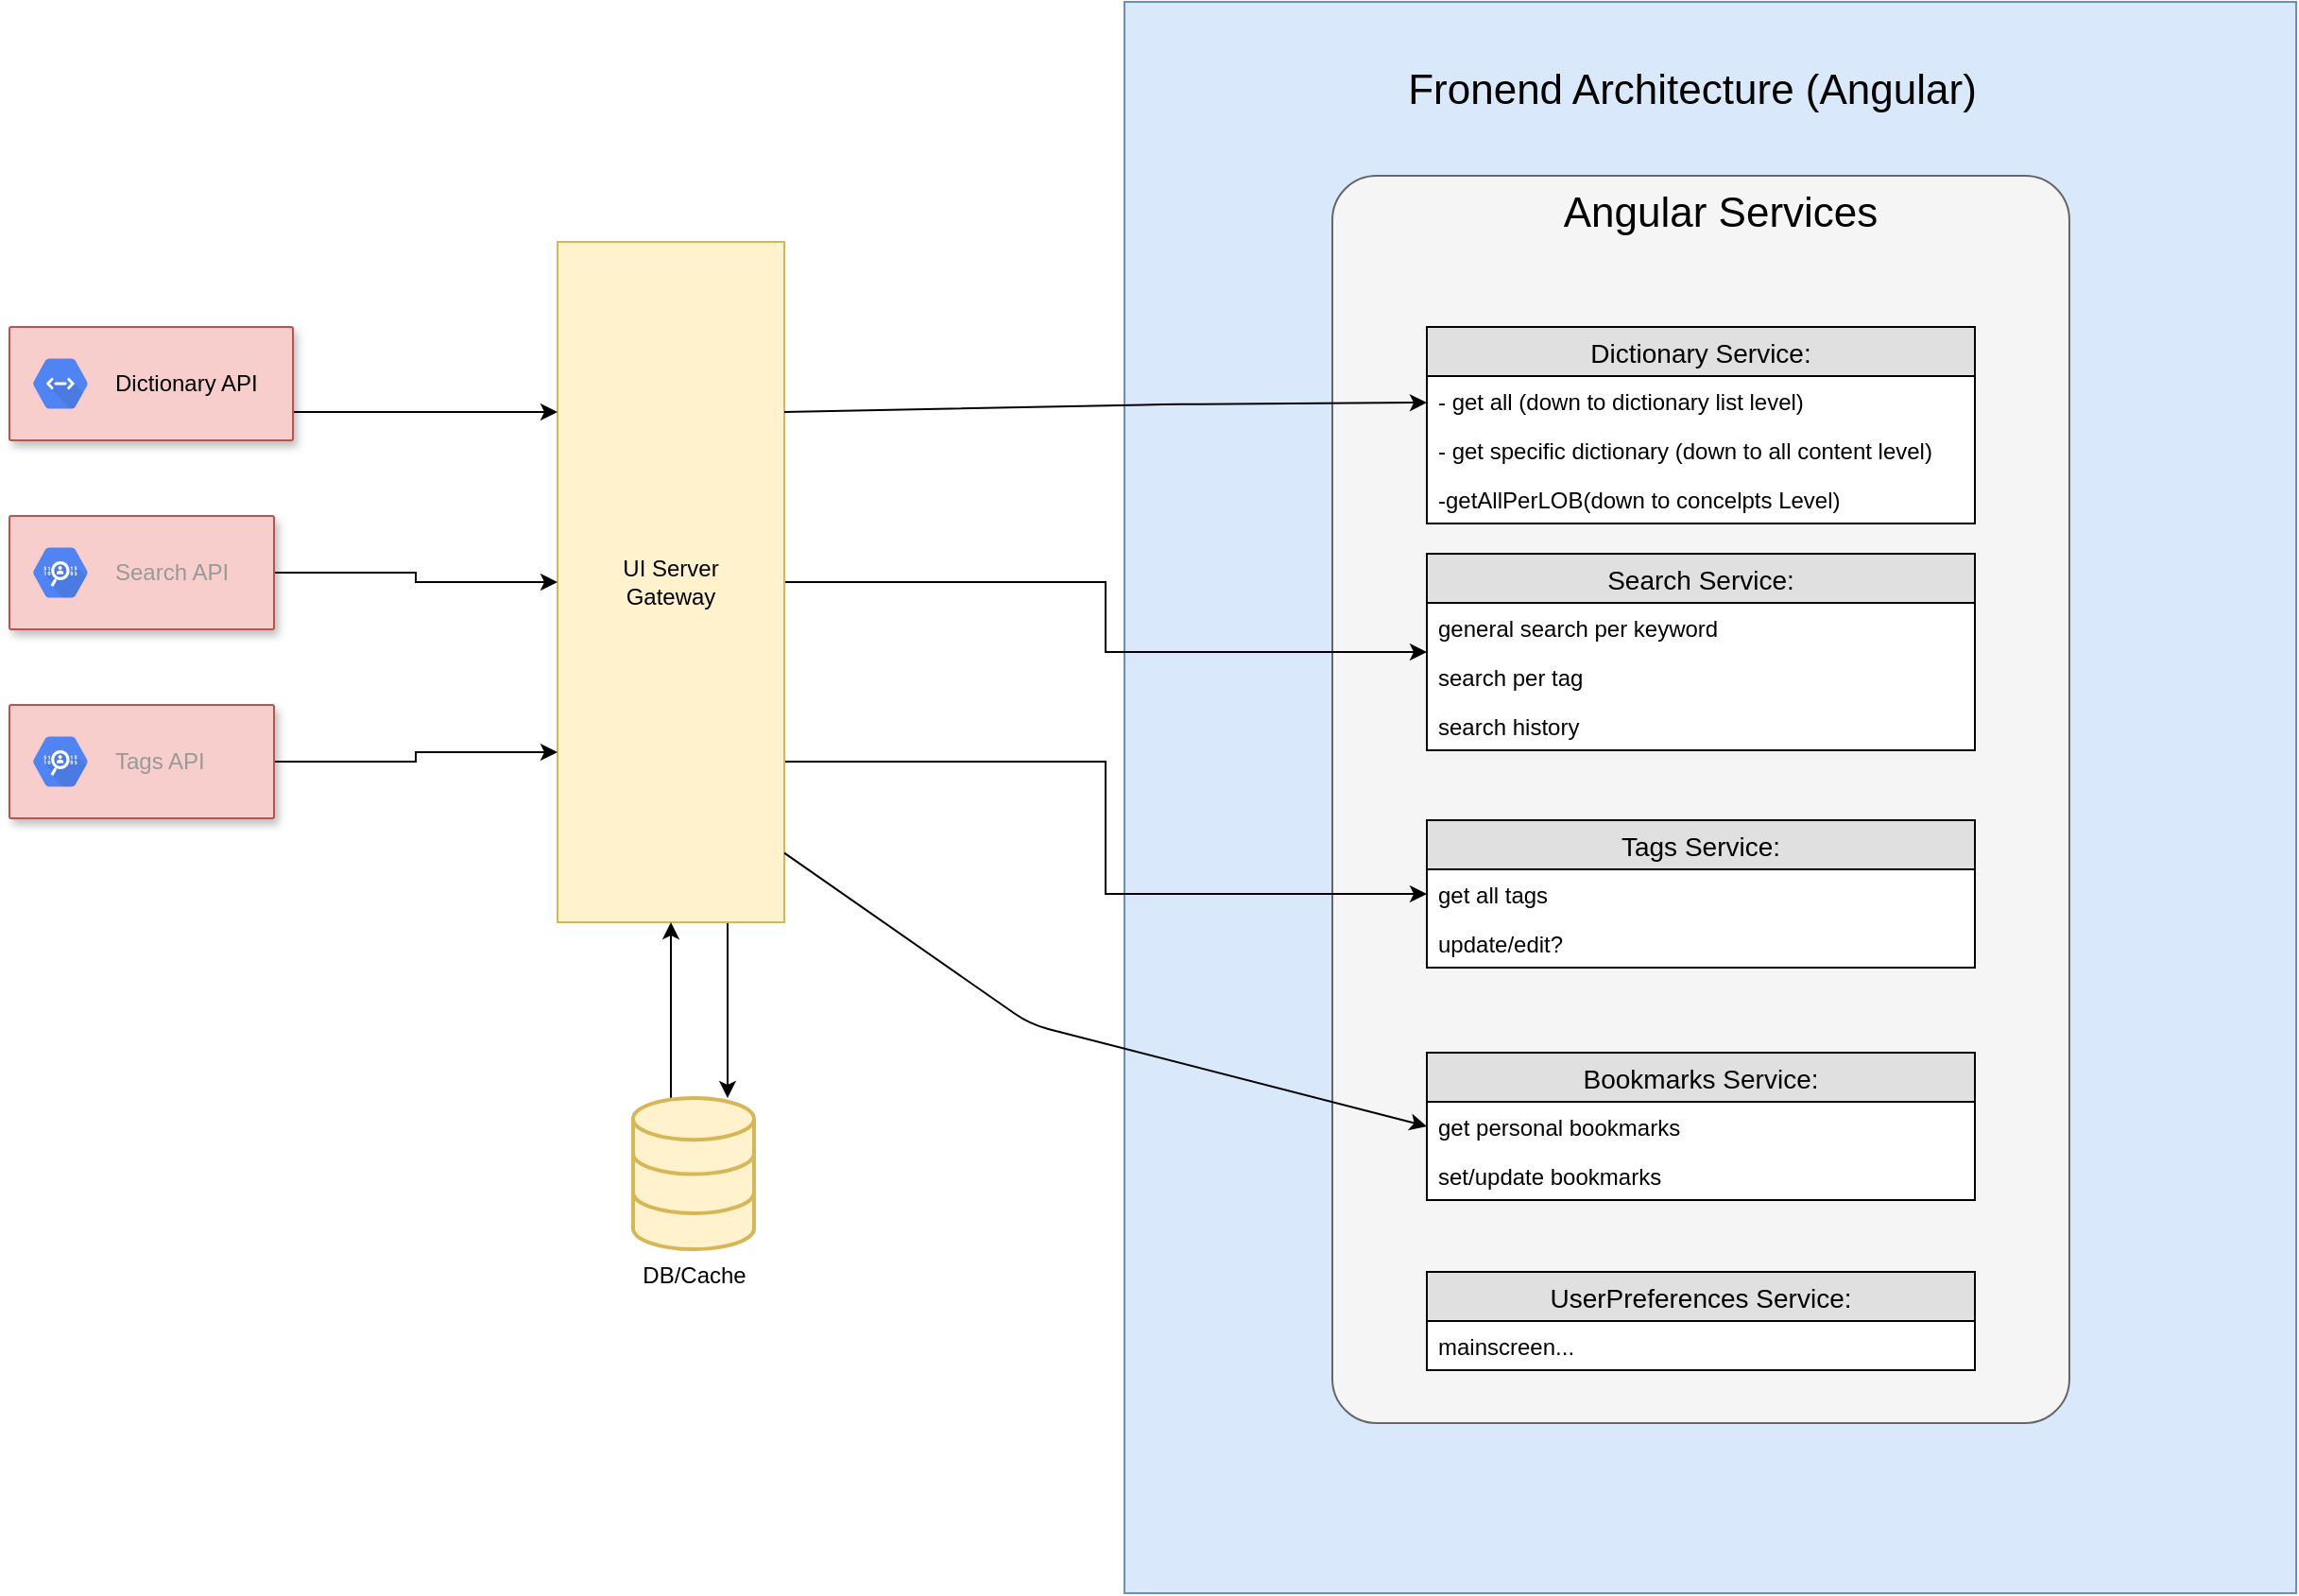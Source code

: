 <mxfile version="12.9.6" type="github" pages="3"><diagram name="Backend REST services" id="tlnJpT2Ay357n3Gi03GX"><mxGraphModel dx="3815" dy="1900" grid="1" gridSize="10" guides="1" tooltips="1" connect="1" arrows="1" fold="1" page="1" pageScale="1" pageWidth="850" pageHeight="1100" math="0" shadow="0"><root><mxCell id="Qur7Jy3UtKwW17KwV3CW-0"/><mxCell id="Qur7Jy3UtKwW17KwV3CW-1" parent="Qur7Jy3UtKwW17KwV3CW-0"/><mxCell id="Qur7Jy3UtKwW17KwV3CW-2" value="" style="rounded=0;whiteSpace=wrap;html=1;fillColor=#dae8fc;strokeColor=#6c8ebf;" parent="Qur7Jy3UtKwW17KwV3CW-1" vertex="1"><mxGeometry x="500" y="78" width="620" height="842" as="geometry"/></mxCell><mxCell id="Qur7Jy3UtKwW17KwV3CW-4" value="" style="rounded=1;whiteSpace=wrap;html=1;arcSize=6;fillColor=#f5f5f5;strokeColor=#666666;fontColor=#333333;" parent="Qur7Jy3UtKwW17KwV3CW-1" vertex="1"><mxGeometry x="610" y="170" width="390" height="660" as="geometry"/></mxCell><mxCell id="Qur7Jy3UtKwW17KwV3CW-5" style="edgeStyle=orthogonalEdgeStyle;rounded=0;orthogonalLoop=1;jettySize=auto;html=1;exitX=0.75;exitY=1;exitDx=0;exitDy=0;" parent="Qur7Jy3UtKwW17KwV3CW-1" source="Qur7Jy3UtKwW17KwV3CW-8" target="Qur7Jy3UtKwW17KwV3CW-10" edge="1"><mxGeometry relative="1" as="geometry"><mxPoint x="320" y="605" as="sourcePoint"/><Array as="points"><mxPoint x="290" y="630"/><mxPoint x="290" y="630"/></Array></mxGeometry></mxCell><mxCell id="Qur7Jy3UtKwW17KwV3CW-6" style="edgeStyle=orthogonalEdgeStyle;rounded=0;orthogonalLoop=1;jettySize=auto;html=1;" parent="Qur7Jy3UtKwW17KwV3CW-1" source="Qur7Jy3UtKwW17KwV3CW-8" target="Qur7Jy3UtKwW17KwV3CW-22" edge="1"><mxGeometry relative="1" as="geometry"/></mxCell><mxCell id="Qur7Jy3UtKwW17KwV3CW-7" style="edgeStyle=orthogonalEdgeStyle;rounded=0;orthogonalLoop=1;jettySize=auto;html=1;exitX=1;exitY=0.75;exitDx=0;exitDy=0;entryX=0;entryY=0.5;entryDx=0;entryDy=0;" parent="Qur7Jy3UtKwW17KwV3CW-1" source="Qur7Jy3UtKwW17KwV3CW-8" target="Qur7Jy3UtKwW17KwV3CW-27" edge="1"><mxGeometry relative="1" as="geometry"><Array as="points"><mxPoint x="320" y="480"/><mxPoint x="490" y="480"/><mxPoint x="490" y="550"/></Array></mxGeometry></mxCell><mxCell id="Qur7Jy3UtKwW17KwV3CW-8" value="UI Server&lt;br&gt;Gateway" style="rounded=0;whiteSpace=wrap;html=1;fillColor=#fff2cc;strokeColor=#d6b656;" parent="Qur7Jy3UtKwW17KwV3CW-1" vertex="1"><mxGeometry x="200" y="205" width="120" height="360" as="geometry"/></mxCell><mxCell id="Qur7Jy3UtKwW17KwV3CW-9" style="edgeStyle=orthogonalEdgeStyle;rounded=0;orthogonalLoop=1;jettySize=auto;html=1;entryX=0.5;entryY=1;entryDx=0;entryDy=0;" parent="Qur7Jy3UtKwW17KwV3CW-1" source="Qur7Jy3UtKwW17KwV3CW-10" target="Qur7Jy3UtKwW17KwV3CW-8" edge="1"><mxGeometry relative="1" as="geometry"><mxPoint x="260" y="605" as="targetPoint"/><Array as="points"><mxPoint x="260" y="630"/><mxPoint x="260" y="630"/></Array></mxGeometry></mxCell><mxCell id="Qur7Jy3UtKwW17KwV3CW-10" value="DB/Cache" style="html=1;verticalLabelPosition=bottom;align=center;labelBackgroundColor=#ffffff;verticalAlign=top;strokeWidth=2;strokeColor=#d6b656;shadow=0;dashed=0;shape=mxgraph.ios7.icons.data;fillColor=#fff2cc;" parent="Qur7Jy3UtKwW17KwV3CW-1" vertex="1"><mxGeometry x="240" y="658" width="64" height="80" as="geometry"/></mxCell><mxCell id="Qur7Jy3UtKwW17KwV3CW-11" style="edgeStyle=orthogonalEdgeStyle;rounded=0;orthogonalLoop=1;jettySize=auto;html=1;exitX=1;exitY=0.75;exitDx=0;exitDy=0;entryX=0;entryY=0.25;entryDx=0;entryDy=0;" parent="Qur7Jy3UtKwW17KwV3CW-1" source="Qur7Jy3UtKwW17KwV3CW-12" target="Qur7Jy3UtKwW17KwV3CW-8" edge="1"><mxGeometry relative="1" as="geometry"><mxPoint x="40" y="247" as="targetPoint"/></mxGeometry></mxCell><mxCell id="Qur7Jy3UtKwW17KwV3CW-12" value="" style="strokeColor=#b85450;shadow=1;strokeWidth=1;rounded=1;absoluteArcSize=1;arcSize=2;fillColor=#f8cecc;" parent="Qur7Jy3UtKwW17KwV3CW-1" vertex="1"><mxGeometry x="-90" y="250" width="150" height="60" as="geometry"/></mxCell><mxCell id="Qur7Jy3UtKwW17KwV3CW-13" value="&lt;font color=&quot;#000000&quot;&gt;Dictionary API&lt;/font&gt;" style="dashed=0;connectable=0;html=1;fillColor=#5184F3;strokeColor=none;shape=mxgraph.gcp2.hexIcon;prIcon=cloud_endpoints;part=1;labelPosition=right;verticalLabelPosition=middle;align=left;verticalAlign=middle;spacingLeft=5;fontColor=#999999;fontSize=12;" parent="Qur7Jy3UtKwW17KwV3CW-12" vertex="1"><mxGeometry y="0.5" width="44" height="39" relative="1" as="geometry"><mxPoint x="5" y="-19.5" as="offset"/></mxGeometry></mxCell><mxCell id="Qur7Jy3UtKwW17KwV3CW-14" style="edgeStyle=orthogonalEdgeStyle;rounded=0;orthogonalLoop=1;jettySize=auto;html=1;" parent="Qur7Jy3UtKwW17KwV3CW-1" source="Qur7Jy3UtKwW17KwV3CW-15" target="Qur7Jy3UtKwW17KwV3CW-8" edge="1"><mxGeometry relative="1" as="geometry"/></mxCell><mxCell id="Qur7Jy3UtKwW17KwV3CW-15" value="" style="strokeColor=#b85450;shadow=1;strokeWidth=1;rounded=1;absoluteArcSize=1;arcSize=2;fillColor=#f8cecc;" parent="Qur7Jy3UtKwW17KwV3CW-1" vertex="1"><mxGeometry x="-90" y="350" width="140" height="60" as="geometry"/></mxCell><mxCell id="Qur7Jy3UtKwW17KwV3CW-16" value="Search API" style="dashed=0;connectable=0;html=1;fillColor=#5184F3;strokeColor=none;shape=mxgraph.gcp2.hexIcon;prIcon=data_loss_prevention_api;part=1;labelPosition=right;verticalLabelPosition=middle;align=left;verticalAlign=middle;spacingLeft=5;fontColor=#999999;fontSize=12;" parent="Qur7Jy3UtKwW17KwV3CW-15" vertex="1"><mxGeometry y="0.5" width="44" height="39" relative="1" as="geometry"><mxPoint x="5" y="-19.5" as="offset"/></mxGeometry></mxCell><mxCell id="Qur7Jy3UtKwW17KwV3CW-17" value="Dictionary Service:" style="swimlane;fontStyle=0;childLayout=stackLayout;horizontal=1;startSize=26;fillColor=#e0e0e0;horizontalStack=0;resizeParent=1;resizeParentMax=0;resizeLast=0;collapsible=1;marginBottom=0;swimlaneFillColor=#ffffff;align=center;fontSize=14;" parent="Qur7Jy3UtKwW17KwV3CW-1" vertex="1"><mxGeometry x="660" y="250" width="290" height="104" as="geometry"/></mxCell><mxCell id="Qur7Jy3UtKwW17KwV3CW-18" value="- get all (down to dictionary list level)&#10;" style="text;strokeColor=none;fillColor=none;spacingLeft=4;spacingRight=4;overflow=hidden;rotatable=0;points=[[0,0.5],[1,0.5]];portConstraint=eastwest;fontSize=12;" parent="Qur7Jy3UtKwW17KwV3CW-17" vertex="1"><mxGeometry y="26" width="290" height="26" as="geometry"/></mxCell><mxCell id="Qur7Jy3UtKwW17KwV3CW-19" value="- get specific dictionary (down to all content level)" style="text;strokeColor=none;fillColor=none;spacingLeft=4;spacingRight=4;overflow=hidden;rotatable=0;points=[[0,0.5],[1,0.5]];portConstraint=eastwest;fontSize=12;" parent="Qur7Jy3UtKwW17KwV3CW-17" vertex="1"><mxGeometry y="52" width="290" height="26" as="geometry"/></mxCell><mxCell id="Qur7Jy3UtKwW17KwV3CW-20" value="-getAllPerLOB(down to concelpts Level)" style="text;strokeColor=none;fillColor=none;spacingLeft=4;spacingRight=4;overflow=hidden;rotatable=0;points=[[0,0.5],[1,0.5]];portConstraint=eastwest;fontSize=12;" parent="Qur7Jy3UtKwW17KwV3CW-17" vertex="1"><mxGeometry y="78" width="290" height="26" as="geometry"/></mxCell><mxCell id="Qur7Jy3UtKwW17KwV3CW-21" value="" style="endArrow=classic;html=1;exitX=1;exitY=0.25;exitDx=0;exitDy=0;" parent="Qur7Jy3UtKwW17KwV3CW-1" source="Qur7Jy3UtKwW17KwV3CW-8" target="Qur7Jy3UtKwW17KwV3CW-18" edge="1"><mxGeometry width="50" height="50" relative="1" as="geometry"><mxPoint x="-90" y="910" as="sourcePoint"/><mxPoint x="-40" y="860" as="targetPoint"/><Array as="points"><mxPoint x="520" y="291"/></Array></mxGeometry></mxCell><mxCell id="Qur7Jy3UtKwW17KwV3CW-22" value="Search Service:" style="swimlane;fontStyle=0;childLayout=stackLayout;horizontal=1;startSize=26;fillColor=#e0e0e0;horizontalStack=0;resizeParent=1;resizeParentMax=0;resizeLast=0;collapsible=1;marginBottom=0;swimlaneFillColor=#ffffff;align=center;fontSize=14;" parent="Qur7Jy3UtKwW17KwV3CW-1" vertex="1"><mxGeometry x="660" y="370" width="290" height="104" as="geometry"/></mxCell><mxCell id="Qur7Jy3UtKwW17KwV3CW-23" value="general search per keyword" style="text;strokeColor=none;fillColor=none;spacingLeft=4;spacingRight=4;overflow=hidden;rotatable=0;points=[[0,0.5],[1,0.5]];portConstraint=eastwest;fontSize=12;" parent="Qur7Jy3UtKwW17KwV3CW-22" vertex="1"><mxGeometry y="26" width="290" height="26" as="geometry"/></mxCell><mxCell id="Qur7Jy3UtKwW17KwV3CW-24" value="search per tag" style="text;strokeColor=none;fillColor=none;spacingLeft=4;spacingRight=4;overflow=hidden;rotatable=0;points=[[0,0.5],[1,0.5]];portConstraint=eastwest;fontSize=12;" parent="Qur7Jy3UtKwW17KwV3CW-22" vertex="1"><mxGeometry y="52" width="290" height="26" as="geometry"/></mxCell><mxCell id="Qur7Jy3UtKwW17KwV3CW-25" value="search history" style="text;strokeColor=none;fillColor=none;spacingLeft=4;spacingRight=4;overflow=hidden;rotatable=0;points=[[0,0.5],[1,0.5]];portConstraint=eastwest;fontSize=12;" parent="Qur7Jy3UtKwW17KwV3CW-22" vertex="1"><mxGeometry y="78" width="290" height="26" as="geometry"/></mxCell><mxCell id="Qur7Jy3UtKwW17KwV3CW-26" value="Tags Service:" style="swimlane;fontStyle=0;childLayout=stackLayout;horizontal=1;startSize=26;fillColor=#e0e0e0;horizontalStack=0;resizeParent=1;resizeParentMax=0;resizeLast=0;collapsible=1;marginBottom=0;swimlaneFillColor=#ffffff;align=center;fontSize=14;" parent="Qur7Jy3UtKwW17KwV3CW-1" vertex="1"><mxGeometry x="660" y="511" width="290" height="78" as="geometry"/></mxCell><mxCell id="Qur7Jy3UtKwW17KwV3CW-27" value="get all tags" style="text;strokeColor=none;fillColor=none;spacingLeft=4;spacingRight=4;overflow=hidden;rotatable=0;points=[[0,0.5],[1,0.5]];portConstraint=eastwest;fontSize=12;" parent="Qur7Jy3UtKwW17KwV3CW-26" vertex="1"><mxGeometry y="26" width="290" height="26" as="geometry"/></mxCell><mxCell id="Qur7Jy3UtKwW17KwV3CW-28" value="update/edit?" style="text;strokeColor=none;fillColor=none;spacingLeft=4;spacingRight=4;overflow=hidden;rotatable=0;points=[[0,0.5],[1,0.5]];portConstraint=eastwest;fontSize=12;" parent="Qur7Jy3UtKwW17KwV3CW-26" vertex="1"><mxGeometry y="52" width="290" height="26" as="geometry"/></mxCell><mxCell id="Qur7Jy3UtKwW17KwV3CW-29" style="edgeStyle=orthogonalEdgeStyle;rounded=0;orthogonalLoop=1;jettySize=auto;html=1;entryX=0;entryY=0.75;entryDx=0;entryDy=0;" parent="Qur7Jy3UtKwW17KwV3CW-1" source="Qur7Jy3UtKwW17KwV3CW-30" target="Qur7Jy3UtKwW17KwV3CW-8" edge="1"><mxGeometry relative="1" as="geometry"/></mxCell><mxCell id="Qur7Jy3UtKwW17KwV3CW-30" value="" style="strokeColor=#b85450;shadow=1;strokeWidth=1;rounded=1;absoluteArcSize=1;arcSize=2;fillColor=#f8cecc;" parent="Qur7Jy3UtKwW17KwV3CW-1" vertex="1"><mxGeometry x="-90" y="450" width="140" height="60" as="geometry"/></mxCell><mxCell id="Qur7Jy3UtKwW17KwV3CW-31" value="Tags API" style="dashed=0;connectable=0;html=1;fillColor=#5184F3;strokeColor=none;shape=mxgraph.gcp2.hexIcon;prIcon=data_loss_prevention_api;part=1;labelPosition=right;verticalLabelPosition=middle;align=left;verticalAlign=middle;spacingLeft=5;fontColor=#999999;fontSize=12;" parent="Qur7Jy3UtKwW17KwV3CW-30" vertex="1"><mxGeometry y="0.5" width="44" height="39" relative="1" as="geometry"><mxPoint x="5" y="-19.5" as="offset"/></mxGeometry></mxCell><mxCell id="Qur7Jy3UtKwW17KwV3CW-36" value="Bookmarks Service:" style="swimlane;fontStyle=0;childLayout=stackLayout;horizontal=1;startSize=26;fillColor=#e0e0e0;horizontalStack=0;resizeParent=1;resizeParentMax=0;resizeLast=0;collapsible=1;marginBottom=0;swimlaneFillColor=#ffffff;align=center;fontSize=14;" parent="Qur7Jy3UtKwW17KwV3CW-1" vertex="1"><mxGeometry x="660" y="634" width="290" height="78" as="geometry"/></mxCell><mxCell id="Qur7Jy3UtKwW17KwV3CW-37" value="get personal bookmarks" style="text;strokeColor=none;fillColor=none;spacingLeft=4;spacingRight=4;overflow=hidden;rotatable=0;points=[[0,0.5],[1,0.5]];portConstraint=eastwest;fontSize=12;" parent="Qur7Jy3UtKwW17KwV3CW-36" vertex="1"><mxGeometry y="26" width="290" height="26" as="geometry"/></mxCell><mxCell id="Qur7Jy3UtKwW17KwV3CW-38" value="set/update bookmarks" style="text;strokeColor=none;fillColor=none;spacingLeft=4;spacingRight=4;overflow=hidden;rotatable=0;points=[[0,0.5],[1,0.5]];portConstraint=eastwest;fontSize=12;" parent="Qur7Jy3UtKwW17KwV3CW-36" vertex="1"><mxGeometry y="52" width="290" height="26" as="geometry"/></mxCell><mxCell id="Qur7Jy3UtKwW17KwV3CW-39" value="" style="endArrow=classic;html=1;entryX=0;entryY=0.5;entryDx=0;entryDy=0;exitX=1;exitY=0.898;exitDx=0;exitDy=0;exitPerimeter=0;" parent="Qur7Jy3UtKwW17KwV3CW-1" source="Qur7Jy3UtKwW17KwV3CW-8" target="Qur7Jy3UtKwW17KwV3CW-37" edge="1"><mxGeometry width="50" height="50" relative="1" as="geometry"><mxPoint x="390" y="550" as="sourcePoint"/><mxPoint x="440" y="500" as="targetPoint"/><Array as="points"><mxPoint x="450" y="619"/></Array></mxGeometry></mxCell><mxCell id="Qur7Jy3UtKwW17KwV3CW-40" value="Angular Services" style="text;html=1;align=center;verticalAlign=middle;resizable=0;points=[];;autosize=1;fontSize=22;" parent="Qur7Jy3UtKwW17KwV3CW-1" vertex="1"><mxGeometry x="725" y="175" width="180" height="30" as="geometry"/></mxCell><mxCell id="Qur7Jy3UtKwW17KwV3CW-41" value="Fronend Architecture (Angular)" style="text;html=1;align=center;verticalAlign=middle;resizable=0;points=[];;autosize=1;fontSize=22;" parent="Qur7Jy3UtKwW17KwV3CW-1" vertex="1"><mxGeometry x="640" y="110" width="320" height="30" as="geometry"/></mxCell><mxCell id="Qur7Jy3UtKwW17KwV3CW-43" value="UserPreferences Service:" style="swimlane;fontStyle=0;childLayout=stackLayout;horizontal=1;startSize=26;fillColor=#e0e0e0;horizontalStack=0;resizeParent=1;resizeParentMax=0;resizeLast=0;collapsible=1;marginBottom=0;swimlaneFillColor=#ffffff;align=center;fontSize=14;" parent="Qur7Jy3UtKwW17KwV3CW-1" vertex="1"><mxGeometry x="660" y="750" width="290" height="52" as="geometry"/></mxCell><mxCell id="Qur7Jy3UtKwW17KwV3CW-44" value="mainscreen..." style="text;strokeColor=none;fillColor=none;spacingLeft=4;spacingRight=4;overflow=hidden;rotatable=0;points=[[0,0.5],[1,0.5]];portConstraint=eastwest;fontSize=12;" parent="Qur7Jy3UtKwW17KwV3CW-43" vertex="1"><mxGeometry y="26" width="290" height="26" as="geometry"/></mxCell></root></mxGraphModel></diagram><diagram id="BfoY7Srt69gnuA2j34FT" name="Main Modules"><mxGraphModel dx="336" dy="1860" grid="1" gridSize="10" guides="1" tooltips="1" connect="1" arrows="1" fold="1" page="1" pageScale="1" pageWidth="850" pageHeight="1100" math="0" shadow="0"><root><mxCell id="0"/><mxCell id="1" parent="0"/><mxCell id="asZjsSc0-OiLPuiE59ac-6" value="Main Module" style="shape=component;align=left;spacingLeft=36;fontSize=22;fillColor=#d5e8d4;strokeColor=#82b366;" parent="1" vertex="1"><mxGeometry x="1040" y="-260" width="1310" height="1080" as="geometry"/></mxCell><mxCell id="IeLe-mmpxyjcvjr0XGZp-29" value="Fronend Architecture (Angular)" style="text;html=1;align=center;verticalAlign=middle;resizable=0;points=[];;autosize=1;fontSize=22;" parent="1" vertex="1"><mxGeometry x="1130" y="-210" width="320" height="30" as="geometry"/></mxCell><mxCell id="asZjsSc0-OiLPuiE59ac-2" value="Home Module" style="shape=component;align=left;spacingLeft=36;fontSize=22;fillColor=#ADBDAC;" parent="1" vertex="1"><mxGeometry x="1250" y="223" width="460" height="240" as="geometry"/></mxCell><mxCell id="asZjsSc0-OiLPuiE59ac-3" value="Browse Module" style="shape=component;align=left;spacingLeft=36;fontSize=22;fillColor=#ADBDAC;" parent="1" vertex="1"><mxGeometry x="1820" y="-96" width="460" height="252" as="geometry"/></mxCell><mxCell id="asZjsSc0-OiLPuiE59ac-5" value="Search Module" style="shape=component;align=left;spacingLeft=36;fontSize=22;fillColor=#ADBDAC;" parent="1" vertex="1"><mxGeometry x="1815" y="223" width="470" height="252" as="geometry"/></mxCell><mxCell id="VwOaa8BA5d7x0y1ktZkT-3" value="Authentication Module" style="shape=component;align=left;spacingLeft=36;fontSize=22;fillColor=#ADBDAC;strokeColor=#82b366;" parent="1" vertex="1"><mxGeometry x="1250" y="-90" width="460" height="240" as="geometry"/></mxCell><mxCell id="wfl3btyO5SyzsQrYB2wi-2" value="Shared Module" style="shape=component;align=left;spacingLeft=36;fontSize=22;fillColor=#ADBDAC;" parent="1" vertex="1"><mxGeometry x="1250" y="530" width="460" height="240" as="geometry"/></mxCell><mxCell id="wfl3btyO5SyzsQrYB2wi-3" value="User Preferences Module" style="shape=component;align=left;spacingLeft=36;fontSize=22;fillColor=#ADBDAC;" parent="1" vertex="1"><mxGeometry x="1820" y="530" width="460" height="240" as="geometry"/></mxCell></root></mxGraphModel></diagram><diagram name="‫עותק של Main Moudule components‬" id="yAE8A-lCNYVED1jklpjD"><mxGraphModel dx="1186" dy="1860" grid="1" gridSize="10" guides="1" tooltips="1" connect="1" arrows="1" fold="1" page="1" pageScale="1" pageWidth="850" pageHeight="1100" math="0" shadow="0"><root><mxCell id="DeXsVTdaahxIpiD0vcjy-0"/><mxCell id="DeXsVTdaahxIpiD0vcjy-1" parent="DeXsVTdaahxIpiD0vcjy-0"/><mxCell id="DeXsVTdaahxIpiD0vcjy-2" value="Main Module" style="shape=component;align=left;spacingLeft=36;fontSize=22;fillColor=#dae8fc;strokeColor=#6c8ebf;" parent="DeXsVTdaahxIpiD0vcjy-1" vertex="1"><mxGeometry x="1110" y="-1100" width="1410" height="290" as="geometry"/></mxCell><mxCell id="WaFjjWQWMtF0oWoRRj-d-2" value="&lt;p style=&quot;margin: 0px ; margin-top: 6px ; text-align: center&quot;&gt;&lt;b&gt;&amp;nbsp;Navigation Component&lt;/b&gt;&lt;/p&gt;&lt;hr&gt;&lt;p style=&quot;margin: 0px ; margin-left: 8px&quot;&gt;(navigation breadcrumb)&lt;/p&gt;" style="align=left;overflow=fill;html=1;fontSize=22;fillColor=#d5e8d4;strokeColor=#82b366;" parent="DeXsVTdaahxIpiD0vcjy-1" vertex="1"><mxGeometry x="1290" y="-1080" width="570" height="110" as="geometry"/></mxCell><mxCell id="WaFjjWQWMtF0oWoRRj-d-3" value="" style="shape=component;jettyWidth=8;jettyHeight=4;" parent="WaFjjWQWMtF0oWoRRj-d-2" vertex="1"><mxGeometry x="1" width="20" height="20" relative="1" as="geometry"><mxPoint x="-24" y="4" as="offset"/></mxGeometry></mxCell><mxCell id="P91pWzP9pNEu17v6gIrr-0" value="Search Module" style="shape=component;align=left;spacingLeft=36;fontSize=22;fillColor=#dae8fc;strokeColor=#6c8ebf;" parent="DeXsVTdaahxIpiD0vcjy-1" vertex="1"><mxGeometry x="1085" y="240" width="1410" height="690" as="geometry"/></mxCell><mxCell id="P91pWzP9pNEu17v6gIrr-1" value="&lt;p style=&quot;margin: 0px ; margin-top: 6px ; text-align: center&quot;&gt;&lt;b&gt;Search Main Component&lt;/b&gt;&lt;/p&gt;" style="align=left;overflow=fill;html=1;fontSize=22;fillColor=#d5e8d4;strokeColor=#82b366;" parent="DeXsVTdaahxIpiD0vcjy-1" vertex="1"><mxGeometry x="1338" y="270" width="607" height="630" as="geometry"/></mxCell><mxCell id="P91pWzP9pNEu17v6gIrr-2" value="" style="shape=component;jettyWidth=8;jettyHeight=4;" parent="P91pWzP9pNEu17v6gIrr-1" vertex="1"><mxGeometry x="1" width="20" height="20" relative="1" as="geometry"><mxPoint x="-24" y="4" as="offset"/></mxGeometry></mxCell><mxCell id="P91pWzP9pNEu17v6gIrr-7" value="&lt;p style=&quot;margin: 0px ; margin-top: 6px ; text-align: center&quot;&gt;&lt;b&gt;SearchBar Component&lt;/b&gt;&lt;/p&gt;&lt;hr&gt;&lt;p style=&quot;margin: 0px ; margin-left: 8px&quot;&gt;&lt;br&gt;&lt;/p&gt;" style="align=left;overflow=fill;html=1;fontSize=22;fillColor=#fff2cc;strokeColor=#d6b656;" parent="P91pWzP9pNEu17v6gIrr-1" vertex="1"><mxGeometry x="37" y="74.18" width="533" height="100" as="geometry"/></mxCell><mxCell id="P91pWzP9pNEu17v6gIrr-8" value="" style="shape=component;jettyWidth=8;jettyHeight=4;" parent="P91pWzP9pNEu17v6gIrr-7" vertex="1"><mxGeometry x="1" width="20" height="20" relative="1" as="geometry"><mxPoint x="-24" y="4" as="offset"/></mxGeometry></mxCell><mxCell id="P91pWzP9pNEu17v6gIrr-9" value="&lt;p style=&quot;margin: 0px ; margin-top: 6px ; text-align: center&quot;&gt;&lt;b&gt;SearchPreferences Component&lt;/b&gt;&lt;/p&gt;&lt;hr&gt;&lt;p style=&quot;margin: 0px ; margin-left: 8px&quot;&gt;&lt;br&gt;&lt;/p&gt;" style="align=left;overflow=fill;html=1;fontSize=22;fillColor=#fff2cc;strokeColor=#d6b656;" parent="P91pWzP9pNEu17v6gIrr-1" vertex="1"><mxGeometry x="37" y="220" width="533" height="100" as="geometry"/></mxCell><mxCell id="P91pWzP9pNEu17v6gIrr-10" value="" style="shape=component;jettyWidth=8;jettyHeight=4;" parent="P91pWzP9pNEu17v6gIrr-9" vertex="1"><mxGeometry x="1" width="20" height="20" relative="1" as="geometry"><mxPoint x="-24" y="4" as="offset"/></mxGeometry></mxCell><mxCell id="P91pWzP9pNEu17v6gIrr-11" value="&lt;p style=&quot;margin: 0px ; margin-top: 6px ; text-align: center&quot;&gt;&lt;b&gt;Search History Display Component&lt;/b&gt;&lt;/p&gt;&lt;hr&gt;&lt;p style=&quot;margin: 0px ; margin-left: 8px&quot;&gt;&lt;br&gt;&lt;/p&gt;" style="align=left;overflow=fill;html=1;fontSize=22;fillColor=#fff2cc;strokeColor=#d6b656;" parent="P91pWzP9pNEu17v6gIrr-1" vertex="1"><mxGeometry x="37" y="366" width="533" height="100" as="geometry"/></mxCell><mxCell id="P91pWzP9pNEu17v6gIrr-12" value="" style="shape=component;jettyWidth=8;jettyHeight=4;" parent="P91pWzP9pNEu17v6gIrr-11" vertex="1"><mxGeometry x="1" width="20" height="20" relative="1" as="geometry"><mxPoint x="-24" y="4" as="offset"/></mxGeometry></mxCell><mxCell id="P91pWzP9pNEu17v6gIrr-21" value="&lt;p style=&quot;margin: 0px ; margin-top: 6px ; text-align: center&quot;&gt;&lt;b&gt;Search Results Component&lt;/b&gt;&lt;/p&gt;&lt;hr&gt;&lt;p style=&quot;margin: 0px ; margin-left: 8px&quot;&gt;&lt;br&gt;&lt;/p&gt;" style="align=left;overflow=fill;html=1;fontSize=22;fillColor=#fff2cc;strokeColor=#d6b656;" parent="P91pWzP9pNEu17v6gIrr-1" vertex="1"><mxGeometry x="37" y="512.594" width="533" height="100" as="geometry"/></mxCell><mxCell id="P91pWzP9pNEu17v6gIrr-22" value="" style="shape=component;jettyWidth=8;jettyHeight=4;" parent="P91pWzP9pNEu17v6gIrr-21" vertex="1"><mxGeometry x="1" width="20" height="20" relative="1" as="geometry"><mxPoint x="-24" y="4" as="offset"/></mxGeometry></mxCell><mxCell id="PvxDAVz2HuZuQhgFLiEj-4" value="Search Service" style="swimlane;childLayout=stackLayout;horizontal=1;startSize=42;horizontalStack=0;fillColor=#f8cecc;rounded=1;fontSize=23;fontStyle=0;strokeWidth=2;resizeParent=0;resizeLast=1;shadow=0;dashed=0;align=center;strokeColor=#b85450;" parent="DeXsVTdaahxIpiD0vcjy-1" vertex="1"><mxGeometry x="2065" y="540" width="340" height="170" as="geometry"/></mxCell><mxCell id="PvxDAVz2HuZuQhgFLiEj-8" value="Search Per Keyword&#10;Advance Search&#10;Search Per Tag&#10;" style="text;strokeColor=none;fillColor=none;spacingLeft=4;spacingRight=4;overflow=hidden;rotatable=0;points=[[0,0.5],[1,0.5]];portConstraint=eastwest;fontSize=20;" parent="PvxDAVz2HuZuQhgFLiEj-4" vertex="1"><mxGeometry y="42" width="340" height="128" as="geometry"/></mxCell><mxCell id="3QUKLu-PVcU42sDQd-z8-0" value="User Prereferences&#10;Module" style="shape=component;align=left;spacingLeft=36;fontSize=22;fillColor=#dae8fc;strokeColor=#6c8ebf;" parent="DeXsVTdaahxIpiD0vcjy-1" vertex="1"><mxGeometry x="1100" y="1025" width="1390" height="485" as="geometry"/></mxCell><mxCell id="3QUKLu-PVcU42sDQd-z8-11" value="User Preferences Service" style="swimlane;childLayout=stackLayout;horizontal=1;startSize=42;horizontalStack=0;fillColor=#f8cecc;rounded=1;fontSize=23;fontStyle=0;strokeWidth=2;resizeParent=0;resizeLast=1;shadow=0;dashed=0;align=center;strokeColor=#b85450;" parent="DeXsVTdaahxIpiD0vcjy-1" vertex="1"><mxGeometry x="2055" y="1170" width="340" height="230" as="geometry"/></mxCell><mxCell id="3QUKLu-PVcU42sDQd-z8-12" value="Get User Preferences&#10;Get All bookmarks&#10;Add/Update Bookmarks&#10;Get Search History&#10;" style="text;strokeColor=none;fillColor=none;spacingLeft=4;spacingRight=4;overflow=hidden;rotatable=0;points=[[0,0.5],[1,0.5]];portConstraint=eastwest;fontSize=20;" parent="3QUKLu-PVcU42sDQd-z8-11" vertex="1"><mxGeometry y="42" width="340" height="188" as="geometry"/></mxCell><mxCell id="0abWR_lbQwZA8qQO1Wae-2" value="Browes Module" style="shape=component;align=left;spacingLeft=36;fontSize=22;fillColor=#dae8fc;strokeColor=#6c8ebf;" parent="DeXsVTdaahxIpiD0vcjy-1" vertex="1"><mxGeometry x="2690" y="-1100" width="1410" height="1950" as="geometry"/></mxCell><mxCell id="0abWR_lbQwZA8qQO1Wae-3" value="&lt;p style=&quot;margin: 0px ; margin-top: 6px ; text-align: center&quot;&gt;&lt;b&gt;Catalog Side Component&lt;/b&gt;&lt;/p&gt;" style="align=left;overflow=fill;html=1;fontSize=22;fillColor=#d5e8d4;strokeColor=#82b366;" parent="DeXsVTdaahxIpiD0vcjy-1" vertex="1"><mxGeometry x="2943" y="-1060" width="607" height="340" as="geometry"/></mxCell><mxCell id="0abWR_lbQwZA8qQO1Wae-4" value="" style="shape=component;jettyWidth=8;jettyHeight=4;" parent="0abWR_lbQwZA8qQO1Wae-3" vertex="1"><mxGeometry x="1" width="20" height="20" relative="1" as="geometry"><mxPoint x="-24" y="4" as="offset"/></mxGeometry></mxCell><mxCell id="0abWR_lbQwZA8qQO1Wae-5" value="&lt;p style=&quot;margin: 0px ; margin-top: 6px ; text-align: center&quot;&gt;&lt;b&gt;Location Selectors Component&lt;/b&gt;&lt;/p&gt;&lt;hr&gt;&lt;p style=&quot;margin: 0px ; margin-left: 8px&quot;&gt;&lt;br&gt;&lt;/p&gt;" style="align=left;overflow=fill;html=1;fontSize=22;fillColor=#fff2cc;strokeColor=#d6b656;" parent="0abWR_lbQwZA8qQO1Wae-3" vertex="1"><mxGeometry x="47" y="62.0" width="533" height="100" as="geometry"/></mxCell><mxCell id="0abWR_lbQwZA8qQO1Wae-6" value="" style="shape=component;jettyWidth=8;jettyHeight=4;" parent="0abWR_lbQwZA8qQO1Wae-5" vertex="1"><mxGeometry x="1" width="20" height="20" relative="1" as="geometry"><mxPoint x="-24" y="4" as="offset"/></mxGeometry></mxCell><mxCell id="0abWR_lbQwZA8qQO1Wae-7" value="&lt;p style=&quot;margin: 0px ; margin-top: 6px ; text-align: center&quot;&gt;&lt;b&gt;DictionaryTree Component&lt;/b&gt;&lt;/p&gt;&lt;hr&gt;&lt;p style=&quot;margin: 0px ; margin-left: 8px&quot;&gt;&lt;br&gt;&lt;/p&gt;" style="align=left;overflow=fill;html=1;fontSize=22;fillColor=#fff2cc;strokeColor=#d6b656;" parent="0abWR_lbQwZA8qQO1Wae-3" vertex="1"><mxGeometry x="47" y="200.0" width="533" height="100" as="geometry"/></mxCell><mxCell id="0abWR_lbQwZA8qQO1Wae-8" value="" style="shape=component;jettyWidth=8;jettyHeight=4;" parent="0abWR_lbQwZA8qQO1Wae-7" vertex="1"><mxGeometry x="1" width="20" height="20" relative="1" as="geometry"><mxPoint x="-24" y="4" as="offset"/></mxGeometry></mxCell><mxCell id="0abWR_lbQwZA8qQO1Wae-13" value="Dictionary Service" style="swimlane;childLayout=stackLayout;horizontal=1;startSize=42;horizontalStack=0;fillColor=#f8cecc;rounded=1;fontSize=23;fontStyle=0;strokeWidth=2;resizeParent=0;resizeLast=1;shadow=0;dashed=0;align=center;strokeColor=#b85450;" parent="DeXsVTdaahxIpiD0vcjy-1" vertex="1"><mxGeometry x="3670" y="-330.0" width="340" height="170" as="geometry"/></mxCell><mxCell id="FQaHen_DB6A8VXSGjwwE-0" value="&lt;p style=&quot;margin: 0px ; margin-top: 6px ; text-align: center&quot;&gt;&lt;b&gt;Catalog Main Component&lt;/b&gt;&lt;/p&gt;" style="align=left;overflow=fill;html=1;fontSize=22;fillColor=#d5e8d4;strokeColor=#82b366;" parent="DeXsVTdaahxIpiD0vcjy-1" vertex="1"><mxGeometry x="2943" y="-350" width="607" height="340" as="geometry"/></mxCell><mxCell id="FQaHen_DB6A8VXSGjwwE-1" value="" style="shape=component;jettyWidth=8;jettyHeight=4;" parent="FQaHen_DB6A8VXSGjwwE-0" vertex="1"><mxGeometry x="1" width="20" height="20" relative="1" as="geometry"><mxPoint x="-24" y="4" as="offset"/></mxGeometry></mxCell><mxCell id="FQaHen_DB6A8VXSGjwwE-4" value="&lt;p style=&quot;margin: 0px ; margin-top: 6px ; text-align: center&quot;&gt;&lt;b&gt;Contact Details Component&lt;/b&gt;&lt;/p&gt;&lt;hr&gt;&lt;p style=&quot;margin: 0px ; margin-left: 8px&quot;&gt;&lt;br&gt;&lt;/p&gt;" style="align=left;overflow=fill;html=1;fontSize=22;fillColor=#fff2cc;strokeColor=#d6b656;" parent="FQaHen_DB6A8VXSGjwwE-0" vertex="1"><mxGeometry x="47" y="222.0" width="533" height="100" as="geometry"/></mxCell><mxCell id="FQaHen_DB6A8VXSGjwwE-5" value="" style="shape=component;jettyWidth=8;jettyHeight=4;" parent="FQaHen_DB6A8VXSGjwwE-4" vertex="1"><mxGeometry x="1" width="20" height="20" relative="1" as="geometry"><mxPoint x="-24" y="4" as="offset"/></mxGeometry></mxCell><mxCell id="FQaHen_DB6A8VXSGjwwE-16" value="" style="group" parent="FQaHen_DB6A8VXSGjwwE-0" vertex="1" connectable="0"><mxGeometry x="31" y="60" width="553" height="122.0" as="geometry"/></mxCell><mxCell id="FQaHen_DB6A8VXSGjwwE-13" value="" style="rounded=0;whiteSpace=wrap;html=1;fillColor=#FFF2CC;fontSize=20;" parent="FQaHen_DB6A8VXSGjwwE-16" vertex="1"><mxGeometry width="530" height="102" as="geometry"/></mxCell><mxCell id="FQaHen_DB6A8VXSGjwwE-12" value="" style="rounded=0;whiteSpace=wrap;html=1;fillColor=#FFF2CC;fontSize=20;" parent="FQaHen_DB6A8VXSGjwwE-16" vertex="1"><mxGeometry x="10" y="12" width="530" height="102" as="geometry"/></mxCell><mxCell id="FQaHen_DB6A8VXSGjwwE-2" value="&lt;p style=&quot;margin: 0px ; margin-top: 6px ; text-align: center&quot;&gt;&lt;b&gt;CatalogGrid Component&lt;/b&gt;&lt;/p&gt;&lt;hr&gt;&lt;p style=&quot;margin: 0px ; margin-left: 8px&quot;&gt;Applications, Dictionaries, &lt;strike&gt;&lt;font color=&quot;#ff0000&quot;&gt;Concepts, Attributes&lt;/font&gt;&lt;/strike&gt;&lt;/p&gt;" style="align=left;overflow=fill;html=1;fontSize=22;fillColor=#fff2cc;strokeColor=#d6b656;" parent="FQaHen_DB6A8VXSGjwwE-16" vertex="1"><mxGeometry x="20" y="22.0" width="533" height="100" as="geometry"/></mxCell><mxCell id="5Cd9rhpIbNp8-keDnl58-0" value="- get all (down to dictionary list level)&#10;" style="text;strokeColor=none;fillColor=none;spacingLeft=4;spacingRight=4;overflow=hidden;rotatable=0;points=[[0,0.5],[1,0.5]];portConstraint=eastwest;fontSize=15;" parent="DeXsVTdaahxIpiD0vcjy-1" vertex="1"><mxGeometry x="3680" y="-268" width="290" height="26" as="geometry"/></mxCell><mxCell id="5Cd9rhpIbNp8-keDnl58-1" value="- get specific dictionary (down to all content level)" style="text;strokeColor=none;fillColor=none;spacingLeft=4;spacingRight=4;overflow=hidden;rotatable=0;points=[[0,0.5],[1,0.5]];portConstraint=eastwest;fontSize=15;" parent="DeXsVTdaahxIpiD0vcjy-1" vertex="1"><mxGeometry x="3680" y="-242" width="290" height="26" as="geometry"/></mxCell><mxCell id="5Cd9rhpIbNp8-keDnl58-2" value="-getAllPerLOB(down to concelpts Level)" style="text;strokeColor=none;fillColor=none;spacingLeft=4;spacingRight=4;overflow=hidden;rotatable=0;points=[[0,0.5],[1,0.5]];portConstraint=eastwest;fontSize=15;" parent="DeXsVTdaahxIpiD0vcjy-1" vertex="1"><mxGeometry x="3680" y="-216" width="290" height="26" as="geometry"/></mxCell><mxCell id="gGNX-lZhyMsry7h59YYA-10" value="" style="edgeStyle=orthogonalEdgeStyle;rounded=0;orthogonalLoop=1;jettySize=auto;html=1;fontSize=15;" parent="DeXsVTdaahxIpiD0vcjy-1" source="5Cd9rhpIbNp8-keDnl58-11" target="gGNX-lZhyMsry7h59YYA-0" edge="1"><mxGeometry relative="1" as="geometry"/></mxCell><mxCell id="5Cd9rhpIbNp8-keDnl58-11" value="&lt;p style=&quot;margin: 0px ; margin-top: 6px ; text-align: center&quot;&gt;&lt;b&gt;Dictionay Content Main Component&lt;/b&gt;&lt;/p&gt;" style="align=left;overflow=fill;html=1;fontSize=22;fillColor=#d5e8d4;strokeColor=#82b366;" parent="DeXsVTdaahxIpiD0vcjy-1" vertex="1"><mxGeometry x="2943" y="40" width="607" height="340" as="geometry"/></mxCell><mxCell id="5Cd9rhpIbNp8-keDnl58-12" value="" style="shape=component;jettyWidth=8;jettyHeight=4;" parent="5Cd9rhpIbNp8-keDnl58-11" vertex="1"><mxGeometry x="1" width="20" height="20" relative="1" as="geometry"><mxPoint x="-24" y="4" as="offset"/></mxGeometry></mxCell><mxCell id="5Cd9rhpIbNp8-keDnl58-15" value="" style="group" parent="5Cd9rhpIbNp8-keDnl58-11" vertex="1" connectable="0"><mxGeometry x="31" y="60" width="553" height="122.0" as="geometry"/></mxCell><mxCell id="5Cd9rhpIbNp8-keDnl58-16" value="" style="rounded=0;whiteSpace=wrap;html=1;fillColor=#FFF2CC;fontSize=20;" parent="5Cd9rhpIbNp8-keDnl58-15" vertex="1"><mxGeometry width="530" height="102" as="geometry"/></mxCell><mxCell id="5Cd9rhpIbNp8-keDnl58-17" value="" style="rounded=0;whiteSpace=wrap;html=1;fillColor=#FFF2CC;fontSize=20;" parent="5Cd9rhpIbNp8-keDnl58-15" vertex="1"><mxGeometry x="10" y="12" width="530" height="102" as="geometry"/></mxCell><mxCell id="5Cd9rhpIbNp8-keDnl58-18" value="&lt;p style=&quot;margin: 0px ; margin-top: 6px ; text-align: center&quot;&gt;&lt;b&gt;Dictionary Content Tab Component&lt;/b&gt;&lt;/p&gt;&lt;hr&gt;&lt;p style=&quot;margin: 0px ; margin-left: 8px&quot;&gt;Concepts, Attributes, Relationaships etc..&lt;/p&gt;" style="align=left;overflow=fill;html=1;fontSize=22;fillColor=#fff2cc;strokeColor=#d6b656;" parent="5Cd9rhpIbNp8-keDnl58-15" vertex="1"><mxGeometry x="20" y="22.0" width="533" height="100" as="geometry"/></mxCell><mxCell id="9h4A9JNgJB3CSRHhB15V-0" value="" style="group" parent="5Cd9rhpIbNp8-keDnl58-11" vertex="1" connectable="0"><mxGeometry x="27" y="200" width="553" height="122.0" as="geometry"/></mxCell><mxCell id="9h4A9JNgJB3CSRHhB15V-1" value="" style="rounded=0;whiteSpace=wrap;html=1;fillColor=#FFF2CC;fontSize=20;" parent="9h4A9JNgJB3CSRHhB15V-0" vertex="1"><mxGeometry width="530" height="102" as="geometry"/></mxCell><mxCell id="9h4A9JNgJB3CSRHhB15V-2" value="" style="rounded=0;whiteSpace=wrap;html=1;fillColor=#FFF2CC;fontSize=20;" parent="9h4A9JNgJB3CSRHhB15V-0" vertex="1"><mxGeometry x="10" y="12" width="530" height="102" as="geometry"/></mxCell><mxCell id="9h4A9JNgJB3CSRHhB15V-3" value="&lt;p style=&quot;margin: 0px ; margin-top: 6px ; text-align: center&quot;&gt;&lt;b&gt;Relationaships Grid Component&lt;/b&gt;&lt;/p&gt;&lt;hr&gt;&lt;p style=&quot;margin: 0px ; margin-left: 8px&quot;&gt;Dict-Dict, Conc-Conc, Attr-Attr etc..&lt;/p&gt;" style="align=left;overflow=fill;html=1;fontSize=22;fillColor=#fff2cc;strokeColor=#d6b656;" parent="9h4A9JNgJB3CSRHhB15V-0" vertex="1"><mxGeometry x="20" y="22.0" width="533" height="100" as="geometry"/></mxCell><mxCell id="gGNX-lZhyMsry7h59YYA-0" value="&lt;p style=&quot;margin: 0px ; margin-top: 6px ; text-align: center&quot;&gt;&lt;b&gt;ConceptAttribute Details Component&lt;/b&gt;&lt;/p&gt;" style="align=left;overflow=fill;html=1;fontSize=22;fillColor=#d5e8d4;strokeColor=#82b366;" parent="DeXsVTdaahxIpiD0vcjy-1" vertex="1"><mxGeometry x="2943" y="460" width="607" height="340" as="geometry"/></mxCell><mxCell id="gGNX-lZhyMsry7h59YYA-1" value="" style="shape=component;jettyWidth=8;jettyHeight=4;" parent="gGNX-lZhyMsry7h59YYA-0" vertex="1"><mxGeometry x="1" width="20" height="20" relative="1" as="geometry"><mxPoint x="-24" y="4" as="offset"/></mxGeometry></mxCell><mxCell id="gGNX-lZhyMsry7h59YYA-2" value="" style="group" parent="gGNX-lZhyMsry7h59YYA-0" vertex="1" connectable="0"><mxGeometry x="31" y="60" width="553" height="122.0" as="geometry"/></mxCell><mxCell id="gGNX-lZhyMsry7h59YYA-3" value="" style="rounded=0;whiteSpace=wrap;html=1;fillColor=#FFF2CC;fontSize=20;" parent="gGNX-lZhyMsry7h59YYA-2" vertex="1"><mxGeometry width="530" height="102" as="geometry"/></mxCell><mxCell id="gGNX-lZhyMsry7h59YYA-4" value="" style="rounded=0;whiteSpace=wrap;html=1;fillColor=#FFF2CC;fontSize=20;" parent="gGNX-lZhyMsry7h59YYA-2" vertex="1"><mxGeometry x="10" y="12" width="530" height="102" as="geometry"/></mxCell><mxCell id="gGNX-lZhyMsry7h59YYA-5" value="&lt;p style=&quot;margin: 0px ; margin-top: 6px ; text-align: center&quot;&gt;&lt;b&gt;ConceptAttribute Grid Component&lt;/b&gt;&lt;/p&gt;&lt;hr&gt;&lt;p style=&quot;margin: 0px ; margin-left: 8px&quot;&gt;Properties,&amp;nbsp;&lt;span&gt;Relationaships, Contacts, Domains etc..&lt;/span&gt;&lt;/p&gt;" style="align=left;overflow=fill;html=1;fontSize=22;fillColor=#fff2cc;strokeColor=#d6b656;" parent="gGNX-lZhyMsry7h59YYA-2" vertex="1"><mxGeometry x="20" y="22.0" width="533" height="100" as="geometry"/></mxCell><mxCell id="gGNX-lZhyMsry7h59YYA-9" value="&lt;p style=&quot;margin: 0px ; margin-top: 6px ; text-align: center&quot;&gt;&lt;b&gt;Entity Scheme Component&lt;/b&gt;&lt;/p&gt;" style="align=left;overflow=fill;html=1;fontSize=22;fillColor=#fff2cc;strokeColor=#d6b656;" parent="gGNX-lZhyMsry7h59YYA-0" vertex="1"><mxGeometry x="37" y="210.0" width="533" height="100" as="geometry"/></mxCell><mxCell id="H6gJAB41u3YJDXomxV4Y-0" value="&lt;span style=&quot;white-space: normal&quot;&gt;navagation history (Flow)&lt;/span&gt;" style="shape=cube;whiteSpace=wrap;html=1;boundedLbl=1;backgroundOutline=1;darkOpacity=0.05;darkOpacity2=0.1;fillColor=#FFF2CC;fontSize=20;align=left;spacingLeft=10;" parent="DeXsVTdaahxIpiD0vcjy-1" vertex="1"><mxGeometry x="2035" y="-1080" width="380" height="130" as="geometry"/></mxCell><mxCell id="H6gJAB41u3YJDXomxV4Y-2" value="Search Results&lt;br&gt;Search Params (optional)" style="shape=cube;whiteSpace=wrap;html=1;boundedLbl=1;backgroundOutline=1;darkOpacity=0.05;darkOpacity2=0.1;fillColor=#FFF2CC;fontSize=20;align=left;spacingLeft=10;" parent="DeXsVTdaahxIpiD0vcjy-1" vertex="1"><mxGeometry x="2045" y="280" width="380" height="200" as="geometry"/></mxCell><mxCell id="H6gJAB41u3YJDXomxV4Y-3" value="User Preferences&lt;br&gt;Bookmarks List&lt;br&gt;&lt;span style=&quot;white-space: nowrap&quot;&gt;Search History&lt;/span&gt;" style="shape=cube;whiteSpace=wrap;html=1;boundedLbl=1;backgroundOutline=1;darkOpacity=0.05;darkOpacity2=0.1;fillColor=#FFF2CC;fontSize=20;align=left;spacingLeft=10;" parent="DeXsVTdaahxIpiD0vcjy-1" vertex="1"><mxGeometry x="2055" y="1060" width="340" height="92" as="geometry"/></mxCell><mxCell id="H6gJAB41u3YJDXomxV4Y-4" value="&lt;ul&gt;&lt;li&gt;Lob Tree Entities (Lob, apps, Dictionaries, versions).&lt;/li&gt;&lt;li&gt;Dictionary Tree Entities (Concepts, Attributes, Relationaships etc.)&lt;/li&gt;&lt;li&gt;Contacts Details.&lt;/li&gt;&lt;/ul&gt;" style="shape=cube;whiteSpace=wrap;html=1;boundedLbl=1;backgroundOutline=1;darkOpacity=0.05;darkOpacity2=0.1;fillColor=#FFF2CC;fontSize=20;align=left;spacingLeft=10;" parent="DeXsVTdaahxIpiD0vcjy-1" vertex="1"><mxGeometry x="3680" y="-712" width="340" height="252" as="geometry"/></mxCell><mxCell id="H6gJAB41u3YJDXomxV4Y-5" value="&lt;ul&gt;&lt;li&gt;In memory Store Enteties&lt;/li&gt;&lt;/ul&gt;" style="shape=cube;whiteSpace=wrap;html=1;boundedLbl=1;backgroundOutline=1;darkOpacity=0.05;darkOpacity2=0.1;fillColor=#FFF2CC;fontSize=20;align=left;spacingLeft=10;" parent="DeXsVTdaahxIpiD0vcjy-1" vertex="1"><mxGeometry x="260" y="-390" width="340" height="60" as="geometry"/></mxCell><mxCell id="H6gJAB41u3YJDXomxV4Y-6" value="REST Service" style="swimlane;childLayout=stackLayout;horizontal=1;startSize=42;horizontalStack=0;fillColor=#f8cecc;rounded=1;fontSize=23;fontStyle=0;strokeWidth=2;resizeParent=0;resizeLast=1;shadow=0;dashed=0;align=center;strokeColor=#b85450;" parent="DeXsVTdaahxIpiD0vcjy-1" vertex="1"><mxGeometry x="260" y="-500" width="340" height="70" as="geometry"/></mxCell><mxCell id="H6gJAB41u3YJDXomxV4Y-7" value="&lt;p style=&quot;margin: 0px ; margin-top: 6px ; text-align: center&quot;&gt;&lt;b&gt;Smart (primary) Component&lt;/b&gt;&lt;/p&gt;" style="align=left;overflow=fill;html=1;fontSize=22;fillColor=#d5e8d4;strokeColor=#82b366;" parent="DeXsVTdaahxIpiD0vcjy-1" vertex="1"><mxGeometry x="260" y="-740" width="607" height="200" as="geometry"/></mxCell><mxCell id="H6gJAB41u3YJDXomxV4Y-8" value="" style="shape=component;jettyWidth=8;jettyHeight=4;" parent="H6gJAB41u3YJDXomxV4Y-7" vertex="1"><mxGeometry x="1" width="20" height="20" relative="1" as="geometry"><mxPoint x="-24" y="4" as="offset"/></mxGeometry></mxCell><mxCell id="H6gJAB41u3YJDXomxV4Y-9" value="&lt;p style=&quot;margin: 0px ; margin-top: 6px ; text-align: center&quot;&gt;&lt;b&gt;Dumb (child) Component&lt;/b&gt;&lt;/p&gt;&lt;hr&gt;&lt;p style=&quot;margin: 0px ; margin-left: 8px&quot;&gt;&lt;br&gt;&lt;/p&gt;" style="align=left;overflow=fill;html=1;fontSize=22;fillColor=#fff2cc;strokeColor=#d6b656;" parent="H6gJAB41u3YJDXomxV4Y-7" vertex="1"><mxGeometry x="50" y="60" width="533" height="110" as="geometry"/></mxCell><mxCell id="H6gJAB41u3YJDXomxV4Y-10" value="" style="shape=component;jettyWidth=8;jettyHeight=4;" parent="H6gJAB41u3YJDXomxV4Y-9" vertex="1"><mxGeometry x="1" width="20" height="20" relative="1" as="geometry"><mxPoint x="-24" y="4" as="offset"/></mxGeometry></mxCell><mxCell id="H6gJAB41u3YJDXomxV4Y-13" value="Module" style="shape=component;align=left;spacingLeft=36;fontSize=22;fillColor=#dae8fc;strokeColor=#6c8ebf;" parent="DeXsVTdaahxIpiD0vcjy-1" vertex="1"><mxGeometry x="250" y="-960" width="240" height="160" as="geometry"/></mxCell><mxCell id="s9EuNDX714xyUbjVpjOq-0" value="Authentication Module" style="shape=component;align=left;spacingLeft=36;fontSize=22;fillColor=#dae8fc;strokeColor=#6c8ebf;" parent="DeXsVTdaahxIpiD0vcjy-1" vertex="1"><mxGeometry x="4210" y="-960" width="840" height="390" as="geometry"/></mxCell><mxCell id="s9EuNDX714xyUbjVpjOq-1" value="Authentication Service" style="swimlane;childLayout=stackLayout;horizontal=1;startSize=30;horizontalStack=0;fillColor=#f8cecc;rounded=1;fontSize=23;fontStyle=0;strokeWidth=2;resizeParent=0;resizeLast=1;shadow=0;dashed=0;align=center;strokeColor=#b85450;" parent="DeXsVTdaahxIpiD0vcjy-1" vertex="1"><mxGeometry x="4600" y="-720" width="380" height="90" as="geometry"/></mxCell><mxCell id="s9EuNDX714xyUbjVpjOq-2" value="ClientID (Token)&lt;br&gt;CSRF Token" style="shape=cube;whiteSpace=wrap;html=1;boundedLbl=1;backgroundOutline=1;darkOpacity=0.05;darkOpacity2=0.1;fillColor=#FFF2CC;fontSize=20;align=left;spacingLeft=10;" parent="DeXsVTdaahxIpiD0vcjy-1" vertex="1"><mxGeometry x="4600" y="-920" width="380" height="130" as="geometry"/></mxCell><mxCell id="txG7E38Mir1jKMehmTgh-6" value="&lt;p style=&quot;margin: 0px ; margin-top: 6px ; text-align: center&quot;&gt;&lt;b&gt;&amp;nbsp;User Preferences Component&lt;/b&gt;&lt;/p&gt;&lt;hr&gt;&lt;p style=&quot;margin: 0px ; margin-left: 8px&quot;&gt;&lt;br&gt;&lt;/p&gt;" style="align=left;overflow=fill;html=1;fontSize=22;fillColor=#d5e8d4;strokeColor=#82b366;" parent="DeXsVTdaahxIpiD0vcjy-1" vertex="1"><mxGeometry x="1328" y="1330" width="612" height="140" as="geometry"/></mxCell><mxCell id="txG7E38Mir1jKMehmTgh-7" value="" style="shape=component;jettyWidth=8;jettyHeight=4;" parent="txG7E38Mir1jKMehmTgh-6" vertex="1"><mxGeometry x="1" width="20" height="20" relative="1" as="geometry"><mxPoint x="-24" y="4" as="offset"/></mxGeometry></mxCell><mxCell id="txG7E38Mir1jKMehmTgh-23" value="&lt;p style=&quot;margin: 0px ; margin-top: 6px ; text-align: center&quot;&gt;&lt;b&gt;Component&lt;/b&gt;&lt;/p&gt;&lt;hr&gt;&lt;p style=&quot;margin: 0px ; margin-left: 8px&quot;&gt;&lt;br&gt;&lt;/p&gt;" style="align=left;overflow=fill;html=1;fontSize=22;fillColor=#fff2cc;strokeColor=#d6b656;" parent="txG7E38Mir1jKMehmTgh-6" vertex="1"><mxGeometry x="32" y="50" width="533" height="80" as="geometry"/></mxCell><mxCell id="txG7E38Mir1jKMehmTgh-24" value="" style="shape=component;jettyWidth=8;jettyHeight=4;" parent="txG7E38Mir1jKMehmTgh-23" vertex="1"><mxGeometry x="1" width="20" height="20" relative="1" as="geometry"><mxPoint x="-24" y="4" as="offset"/></mxGeometry></mxCell><mxCell id="txG7E38Mir1jKMehmTgh-8" value="Shared Module" style="shape=component;align=left;spacingLeft=36;fontSize=22;fillColor=#dae8fc;strokeColor=#6c8ebf;" parent="DeXsVTdaahxIpiD0vcjy-1" vertex="1"><mxGeometry x="1090" y="-270" width="1405" height="460" as="geometry"/></mxCell><mxCell id="txG7E38Mir1jKMehmTgh-13" value="&lt;span style=&quot;white-space: normal&quot;&gt;Error state&lt;br&gt;Loading state&lt;br&gt;&lt;/span&gt;" style="shape=cube;whiteSpace=wrap;html=1;boundedLbl=1;backgroundOutline=1;darkOpacity=0.05;darkOpacity2=0.1;fillColor=#FFF2CC;fontSize=20;align=left;spacingLeft=10;" parent="DeXsVTdaahxIpiD0vcjy-1" vertex="1"><mxGeometry x="2030" y="-240" width="380" height="130" as="geometry"/></mxCell><mxCell id="txG7E38Mir1jKMehmTgh-14" value="&lt;p style=&quot;margin: 0px ; margin-top: 6px ; text-align: center&quot;&gt;&lt;b&gt;Loading&lt;/b&gt;&lt;/p&gt;" style="align=left;overflow=fill;html=1;fontSize=22;fillColor=#d5e8d4;strokeColor=#82b366;" parent="DeXsVTdaahxIpiD0vcjy-1" vertex="1"><mxGeometry x="1520" y="-240" width="415" height="60" as="geometry"/></mxCell><mxCell id="txG7E38Mir1jKMehmTgh-15" value="" style="shape=component;jettyWidth=8;jettyHeight=4;" parent="txG7E38Mir1jKMehmTgh-14" vertex="1"><mxGeometry x="1" width="20" height="20" relative="1" as="geometry"><mxPoint x="-24" y="4" as="offset"/></mxGeometry></mxCell><mxCell id="txG7E38Mir1jKMehmTgh-16" value="&lt;p style=&quot;margin: 0px ; margin-top: 6px ; text-align: center&quot;&gt;&lt;b&gt;Error&lt;/b&gt;&lt;/p&gt;" style="align=left;overflow=fill;html=1;fontSize=22;fillColor=#d5e8d4;strokeColor=#82b366;" parent="DeXsVTdaahxIpiD0vcjy-1" vertex="1"><mxGeometry x="1520" y="-148" width="415" height="50" as="geometry"/></mxCell><mxCell id="txG7E38Mir1jKMehmTgh-17" value="" style="shape=component;jettyWidth=8;jettyHeight=4;" parent="txG7E38Mir1jKMehmTgh-16" vertex="1"><mxGeometry x="1" width="20" height="20" relative="1" as="geometry"><mxPoint x="-24" y="4" as="offset"/></mxGeometry></mxCell><mxCell id="txG7E38Mir1jKMehmTgh-21" value="&lt;p style=&quot;margin: 0px ; margin-top: 6px ; text-align: center&quot;&gt;&lt;b&gt;Tuturial Component&lt;/b&gt;&lt;/p&gt;" style="align=left;overflow=fill;html=1;fontSize=22;fillColor=#d5e8d4;strokeColor=#82b366;" parent="DeXsVTdaahxIpiD0vcjy-1" vertex="1"><mxGeometry x="1520" y="-67" width="415" height="60" as="geometry"/></mxCell><mxCell id="txG7E38Mir1jKMehmTgh-22" value="" style="shape=component;jettyWidth=8;jettyHeight=4;" parent="txG7E38Mir1jKMehmTgh-21" vertex="1"><mxGeometry x="1" width="20" height="20" relative="1" as="geometry"><mxPoint x="-24" y="4" as="offset"/></mxGeometry></mxCell><mxCell id="txG7E38Mir1jKMehmTgh-25" value="&lt;p style=&quot;margin: 0px ; margin-top: 6px ; text-align: center&quot;&gt;&lt;b&gt;&amp;nbsp;Header Component&lt;/b&gt;&lt;/p&gt;&lt;p style=&quot;margin: 0px ; margin-left: 8px&quot;&gt;&lt;br&gt;&lt;/p&gt;" style="align=left;overflow=fill;html=1;fontSize=22;fillColor=#d5e8d4;strokeColor=#82b366;" parent="DeXsVTdaahxIpiD0vcjy-1" vertex="1"><mxGeometry x="1290" y="-940" width="570" height="110" as="geometry"/></mxCell><mxCell id="txG7E38Mir1jKMehmTgh-26" value="" style="shape=component;jettyWidth=8;jettyHeight=4;" parent="txG7E38Mir1jKMehmTgh-25" vertex="1"><mxGeometry x="1" width="20" height="20" relative="1" as="geometry"><mxPoint x="-24" y="4" as="offset"/></mxGeometry></mxCell><mxCell id="txG7E38Mir1jKMehmTgh-30" value="Home Module" style="shape=component;align=left;spacingLeft=36;fontSize=22;fillColor=#dae8fc;strokeColor=#6c8ebf;" parent="DeXsVTdaahxIpiD0vcjy-1" vertex="1"><mxGeometry x="1120" y="-780" width="1410" height="400" as="geometry"/></mxCell><mxCell id="txG7E38Mir1jKMehmTgh-31" value="&lt;p style=&quot;margin: 0px ; margin-top: 6px ; text-align: center&quot;&gt;&lt;b&gt;&amp;nbsp;Home Component&lt;/b&gt;&lt;/p&gt;&lt;p style=&quot;margin: 0px ; margin-left: 8px&quot;&gt;&lt;br&gt;&lt;/p&gt;" style="align=left;overflow=fill;html=1;fontSize=22;fillColor=#d5e8d4;strokeColor=#82b366;" parent="DeXsVTdaahxIpiD0vcjy-1" vertex="1"><mxGeometry x="1300" y="-750" width="590" height="290" as="geometry"/></mxCell><mxCell id="txG7E38Mir1jKMehmTgh-32" value="" style="shape=component;jettyWidth=8;jettyHeight=4;" parent="txG7E38Mir1jKMehmTgh-31" vertex="1"><mxGeometry x="1" width="20" height="20" relative="1" as="geometry"><mxPoint x="-24" y="4" as="offset"/></mxGeometry></mxCell><mxCell id="txG7E38Mir1jKMehmTgh-40" value="&lt;p style=&quot;margin: 0px ; margin-top: 6px ; text-align: center&quot;&gt;&lt;b&gt;Contacts Component&lt;/b&gt;&lt;/p&gt;&lt;hr&gt;&lt;p style=&quot;margin: 0px ; margin-left: 8px&quot;&gt;&lt;br&gt;&lt;/p&gt;" style="align=left;overflow=fill;html=1;fontSize=22;fillColor=#fff2cc;strokeColor=#d6b656;" parent="txG7E38Mir1jKMehmTgh-31" vertex="1"><mxGeometry x="28.5" y="55.77" width="533" height="104.23" as="geometry"/></mxCell><mxCell id="txG7E38Mir1jKMehmTgh-41" value="" style="shape=component;jettyWidth=8;jettyHeight=4;" parent="txG7E38Mir1jKMehmTgh-40" vertex="1"><mxGeometry x="1" width="20" height="20" relative="1" as="geometry"><mxPoint x="-24" y="4" as="offset"/></mxGeometry></mxCell><mxCell id="txG7E38Mir1jKMehmTgh-42" value="&lt;p style=&quot;margin: 0px ; margin-top: 6px ; text-align: center&quot;&gt;&lt;b&gt;Supports Component&lt;/b&gt;&lt;/p&gt;&lt;hr&gt;&lt;p style=&quot;margin: 0px ; margin-left: 8px&quot;&gt;&lt;br&gt;&lt;/p&gt;" style="align=left;overflow=fill;html=1;fontSize=22;fillColor=#fff2cc;strokeColor=#d6b656;" parent="txG7E38Mir1jKMehmTgh-31" vertex="1"><mxGeometry x="28.5" y="167.312" width="533" height="111.538" as="geometry"/></mxCell><mxCell id="txG7E38Mir1jKMehmTgh-43" value="" style="shape=component;jettyWidth=8;jettyHeight=4;" parent="txG7E38Mir1jKMehmTgh-42" vertex="1"><mxGeometry x="1" width="20" height="20" relative="1" as="geometry"><mxPoint x="-24" y="4" as="offset"/></mxGeometry></mxCell><mxCell id="txG7E38Mir1jKMehmTgh-44" value="&lt;p style=&quot;margin: 0px ; margin-top: 6px ; text-align: center&quot;&gt;&lt;b&gt;Grid (Table) Component&lt;/b&gt;&lt;/p&gt;" style="align=left;overflow=fill;html=1;fontSize=22;fillColor=#d5e8d4;strokeColor=#82b366;" parent="DeXsVTdaahxIpiD0vcjy-1" vertex="1"><mxGeometry x="1520" y="20" width="415" height="60" as="geometry"/></mxCell><mxCell id="txG7E38Mir1jKMehmTgh-45" value="" style="shape=component;jettyWidth=8;jettyHeight=4;" parent="txG7E38Mir1jKMehmTgh-44" vertex="1"><mxGeometry x="1" width="20" height="20" relative="1" as="geometry"><mxPoint x="-24" y="4" as="offset"/></mxGeometry></mxCell><mxCell id="txG7E38Mir1jKMehmTgh-46" value="&lt;p style=&quot;margin: 0px ; margin-top: 6px ; text-align: center&quot;&gt;&lt;b&gt;Bookmarks Side Component&lt;/b&gt;&lt;/p&gt;" style="align=left;overflow=fill;html=1;fontSize=22;fillColor=#d5e8d4;strokeColor=#82b366;" parent="DeXsVTdaahxIpiD0vcjy-1" vertex="1"><mxGeometry x="2943" y="-650" width="607" height="220" as="geometry"/></mxCell><mxCell id="txG7E38Mir1jKMehmTgh-47" value="" style="shape=component;jettyWidth=8;jettyHeight=4;" parent="txG7E38Mir1jKMehmTgh-46" vertex="1"><mxGeometry x="1" width="20" height="20" relative="1" as="geometry"><mxPoint x="-24" y="4" as="offset"/></mxGeometry></mxCell><mxCell id="txG7E38Mir1jKMehmTgh-48" value="&lt;p style=&quot;margin: 0px ; margin-top: 6px ; text-align: center&quot;&gt;&lt;b&gt;BookmarksList Component&lt;/b&gt;&lt;/p&gt;&lt;hr&gt;&lt;p style=&quot;margin: 0px ; margin-left: 8px&quot;&gt;&lt;br&gt;&lt;/p&gt;" style="align=left;overflow=fill;html=1;fontSize=22;fillColor=#fff2cc;strokeColor=#d6b656;" parent="txG7E38Mir1jKMehmTgh-46" vertex="1"><mxGeometry x="37" y="50" width="533" height="140" as="geometry"/></mxCell><mxCell id="txG7E38Mir1jKMehmTgh-49" value="" style="shape=component;jettyWidth=8;jettyHeight=4;" parent="txG7E38Mir1jKMehmTgh-48" vertex="1"><mxGeometry x="1" width="20" height="20" relative="1" as="geometry"><mxPoint x="-24" y="4" as="offset"/></mxGeometry></mxCell></root></mxGraphModel></diagram></mxfile>